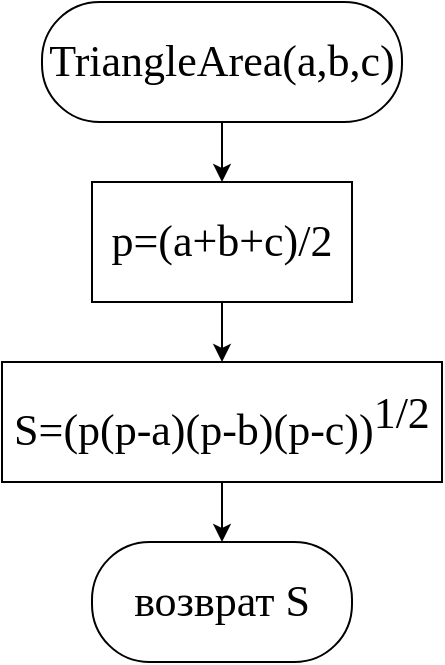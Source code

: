 <mxfile version="12.9.7" type="github"><diagram id="PvYHt_fChEzfOzfAGmBY" name="Page-1"><mxGraphModel dx="1678" dy="914" grid="1" gridSize="10" guides="1" tooltips="1" connect="1" arrows="1" fold="1" page="1" pageScale="1" pageWidth="827" pageHeight="1169" math="0" shadow="0"><root><mxCell id="0"/><mxCell id="1" parent="0"/><mxCell id="iTiz8x2xyldv0PEZaa37-7" style="edgeStyle=orthogonalEdgeStyle;rounded=0;orthogonalLoop=1;jettySize=auto;html=1;exitX=0.5;exitY=1;exitDx=0;exitDy=0;entryX=0.5;entryY=0;entryDx=0;entryDy=0;fontFamily=Times New Roman;fontSize=22;" edge="1" parent="1" source="iTiz8x2xyldv0PEZaa37-2" target="iTiz8x2xyldv0PEZaa37-3"><mxGeometry relative="1" as="geometry"/></mxCell><mxCell id="iTiz8x2xyldv0PEZaa37-2" value="TriangleArea(a,b,c)" style="rounded=1;whiteSpace=wrap;html=1;arcSize=48;fontFamily=Times New Roman;fontSize=22;" vertex="1" parent="1"><mxGeometry x="70" y="40" width="180" height="60" as="geometry"/></mxCell><mxCell id="iTiz8x2xyldv0PEZaa37-8" style="edgeStyle=orthogonalEdgeStyle;rounded=0;orthogonalLoop=1;jettySize=auto;html=1;exitX=0.5;exitY=1;exitDx=0;exitDy=0;entryX=0.5;entryY=0;entryDx=0;entryDy=0;fontFamily=Times New Roman;fontSize=22;" edge="1" parent="1" source="iTiz8x2xyldv0PEZaa37-3" target="iTiz8x2xyldv0PEZaa37-4"><mxGeometry relative="1" as="geometry"/></mxCell><mxCell id="iTiz8x2xyldv0PEZaa37-3" value="p=(a+b+c)/2" style="rounded=0;whiteSpace=wrap;html=1;fontFamily=Times New Roman;fontSize=22;" vertex="1" parent="1"><mxGeometry x="95" y="130" width="130" height="60" as="geometry"/></mxCell><mxCell id="iTiz8x2xyldv0PEZaa37-9" style="edgeStyle=orthogonalEdgeStyle;rounded=0;orthogonalLoop=1;jettySize=auto;html=1;exitX=0.5;exitY=1;exitDx=0;exitDy=0;entryX=0.5;entryY=0;entryDx=0;entryDy=0;fontFamily=Times New Roman;fontSize=22;" edge="1" parent="1" source="iTiz8x2xyldv0PEZaa37-4" target="iTiz8x2xyldv0PEZaa37-6"><mxGeometry relative="1" as="geometry"/></mxCell><mxCell id="iTiz8x2xyldv0PEZaa37-4" value="S=(p(p-a)(p-b)(p-c))&lt;sup style=&quot;font-size: 22px;&quot;&gt;1/2&lt;/sup&gt;" style="rounded=0;whiteSpace=wrap;html=1;fontFamily=Times New Roman;fontSize=22;" vertex="1" parent="1"><mxGeometry x="50" y="220" width="220" height="60" as="geometry"/></mxCell><mxCell id="iTiz8x2xyldv0PEZaa37-6" value="возврат S" style="rounded=1;whiteSpace=wrap;html=1;arcSize=48;fontFamily=Times New Roman;fontSize=22;" vertex="1" parent="1"><mxGeometry x="95" y="310" width="130" height="60" as="geometry"/></mxCell></root></mxGraphModel></diagram></mxfile>